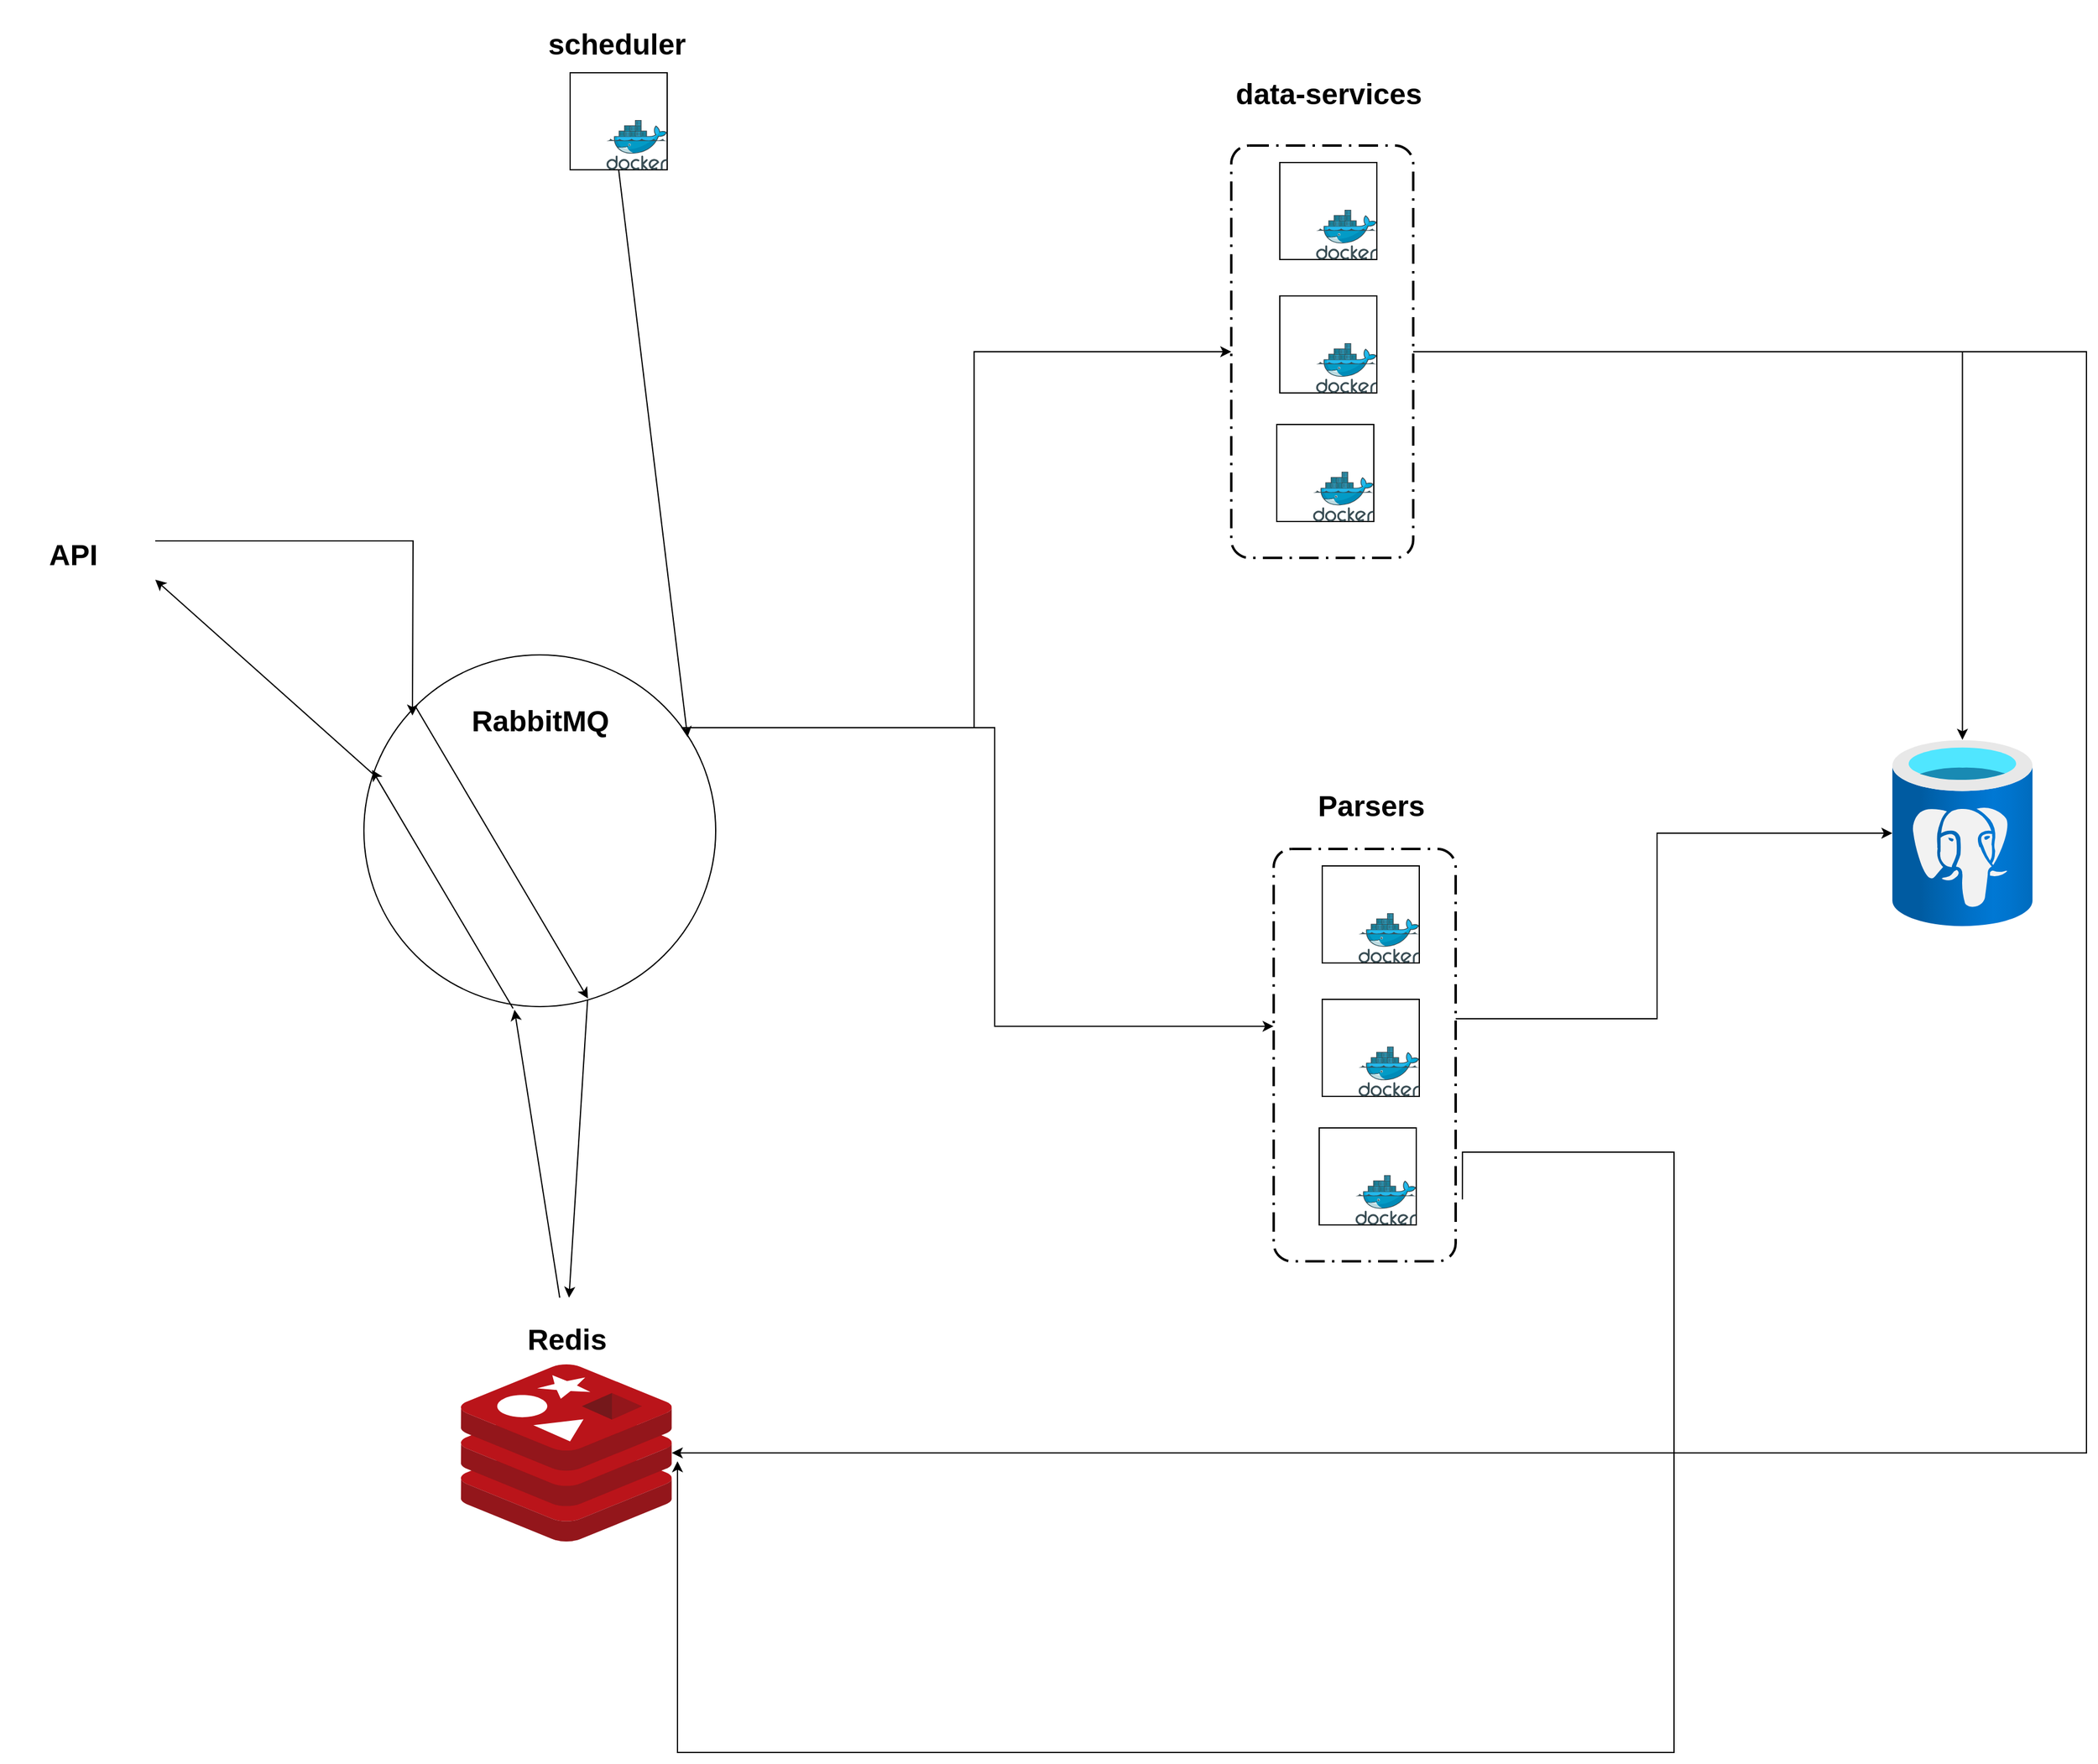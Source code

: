 <mxfile version="21.6.8" type="github">
  <diagram name="Страница — 1" id="_0kdB3KeLj1PQNf-HcTA">
    <mxGraphModel dx="4294" dy="3826" grid="1" gridSize="10" guides="1" tooltips="1" connect="1" arrows="1" fold="1" page="1" pageScale="1" pageWidth="827" pageHeight="1169" math="0" shadow="0">
      <root>
        <mxCell id="0" />
        <mxCell id="1" parent="0" />
        <mxCell id="TnImFBLKvnr9bpUtTZgD-70" value="" style="group" vertex="1" connectable="0" parent="1">
          <mxGeometry x="30" y="530" width="173.81" height="201" as="geometry" />
        </mxCell>
        <mxCell id="TnImFBLKvnr9bpUtTZgD-49" value="" style="image;sketch=0;aspect=fixed;html=1;points=[];align=center;fontSize=12;image=img/lib/mscae/Cache_Redis_Product.svg;" vertex="1" parent="TnImFBLKvnr9bpUtTZgD-70">
          <mxGeometry y="55" width="173.81" height="146" as="geometry" />
        </mxCell>
        <mxCell id="TnImFBLKvnr9bpUtTZgD-61" value="&lt;h1&gt;Redis&lt;/h1&gt;" style="text;html=1;align=center;verticalAlign=middle;resizable=0;points=[];autosize=1;strokeColor=none;fillColor=none;" vertex="1" parent="TnImFBLKvnr9bpUtTZgD-70">
          <mxGeometry x="41.9" width="90" height="70" as="geometry" />
        </mxCell>
        <mxCell id="TnImFBLKvnr9bpUtTZgD-89" value="" style="endArrow=classic;html=1;rounded=0;exitX=0.636;exitY=0.977;exitDx=0;exitDy=0;exitPerimeter=0;" edge="1" parent="1" source="TnImFBLKvnr9bpUtTZgD-58" target="TnImFBLKvnr9bpUtTZgD-61">
          <mxGeometry width="50" height="50" relative="1" as="geometry">
            <mxPoint x="70" y="500" as="sourcePoint" />
            <mxPoint x="181" y="621" as="targetPoint" />
          </mxGeometry>
        </mxCell>
        <mxCell id="TnImFBLKvnr9bpUtTZgD-91" value="" style="endArrow=classic;html=1;rounded=0;entryX=0.428;entryY=1.009;entryDx=0;entryDy=0;entryPerimeter=0;" edge="1" parent="1" source="TnImFBLKvnr9bpUtTZgD-61" target="TnImFBLKvnr9bpUtTZgD-58">
          <mxGeometry width="50" height="50" relative="1" as="geometry">
            <mxPoint x="51" y="670" as="sourcePoint" />
            <mxPoint x="10" y="489.5" as="targetPoint" />
          </mxGeometry>
        </mxCell>
        <mxCell id="TnImFBLKvnr9bpUtTZgD-69" value="" style="group" vertex="1" connectable="0" parent="1">
          <mxGeometry x="-350" y="-190" width="128" height="160" as="geometry" />
        </mxCell>
        <mxCell id="TnImFBLKvnr9bpUtTZgD-53" value="" style="shape=image;html=1;verticalAlign=top;verticalLabelPosition=bottom;labelBackgroundColor=#ffffff;imageAspect=0;aspect=fixed;image=https://cdn4.iconfinder.com/data/icons/socialcones/508/Telegram-128.png" vertex="1" parent="TnImFBLKvnr9bpUtTZgD-69">
          <mxGeometry width="128" height="128" as="geometry" />
        </mxCell>
        <mxCell id="TnImFBLKvnr9bpUtTZgD-54" value="&lt;h1&gt;API&lt;/h1&gt;&lt;div&gt;&lt;br&gt;&lt;/div&gt;" style="text;html=1;align=center;verticalAlign=middle;resizable=0;points=[];autosize=1;strokeColor=none;fillColor=none;" vertex="1" parent="TnImFBLKvnr9bpUtTZgD-69">
          <mxGeometry x="30" y="70" width="60" height="90" as="geometry" />
        </mxCell>
        <mxCell id="TnImFBLKvnr9bpUtTZgD-95" value="" style="group" vertex="1" connectable="0" parent="1">
          <mxGeometry x="-50" width="290" height="290" as="geometry" />
        </mxCell>
        <mxCell id="TnImFBLKvnr9bpUtTZgD-58" value="" style="ellipse;whiteSpace=wrap;html=1;aspect=fixed;" vertex="1" parent="TnImFBLKvnr9bpUtTZgD-95">
          <mxGeometry width="290" height="290" as="geometry" />
        </mxCell>
        <mxCell id="TnImFBLKvnr9bpUtTZgD-59" value="" style="shape=image;html=1;verticalAlign=top;verticalLabelPosition=bottom;labelBackgroundColor=#ffffff;imageAspect=0;aspect=fixed;image=https://cdn2.iconfinder.com/data/icons/spring-30/30/Rebbit-128.png" vertex="1" parent="TnImFBLKvnr9bpUtTZgD-95">
          <mxGeometry x="210" y="210" width="63" height="63" as="geometry" />
        </mxCell>
        <mxCell id="TnImFBLKvnr9bpUtTZgD-60" value="&lt;h1&gt;RabbitMQ&lt;/h1&gt;" style="text;html=1;align=center;verticalAlign=middle;resizable=0;points=[];autosize=1;strokeColor=none;fillColor=none;container=0;" vertex="1" parent="TnImFBLKvnr9bpUtTZgD-95">
          <mxGeometry x="75" y="20" width="140" height="70" as="geometry" />
        </mxCell>
        <mxCell id="TnImFBLKvnr9bpUtTZgD-88" value="" style="endArrow=classic;html=1;rounded=0;exitX=0;exitY=0;exitDx=0;exitDy=0;entryX=0.637;entryY=0.977;entryDx=0;entryDy=0;entryPerimeter=0;" edge="1" parent="TnImFBLKvnr9bpUtTZgD-95" source="TnImFBLKvnr9bpUtTZgD-58" target="TnImFBLKvnr9bpUtTZgD-58">
          <mxGeometry width="50" height="50" relative="1" as="geometry">
            <mxPoint x="-23.81" y="309" as="sourcePoint" />
            <mxPoint x="87.19" y="430" as="targetPoint" />
          </mxGeometry>
        </mxCell>
        <mxCell id="TnImFBLKvnr9bpUtTZgD-92" value="" style="endArrow=classic;html=1;rounded=0;exitX=0.424;exitY=1.005;exitDx=0;exitDy=0;exitPerimeter=0;entryX=0.023;entryY=0.327;entryDx=0;entryDy=0;entryPerimeter=0;" edge="1" parent="TnImFBLKvnr9bpUtTZgD-95" source="TnImFBLKvnr9bpUtTZgD-58" target="TnImFBLKvnr9bpUtTZgD-58">
          <mxGeometry width="50" height="50" relative="1" as="geometry">
            <mxPoint x="-20.81" y="500" as="sourcePoint" />
            <mxPoint x="-43.81" y="342" as="targetPoint" />
          </mxGeometry>
        </mxCell>
        <mxCell id="TnImFBLKvnr9bpUtTZgD-131" style="edgeStyle=orthogonalEdgeStyle;rounded=0;orthogonalLoop=1;jettySize=auto;html=1;exitX=1;exitY=0.75;exitDx=0;exitDy=0;" edge="1" parent="TnImFBLKvnr9bpUtTZgD-95" source="TnImFBLKvnr9bpUtTZgD-53">
          <mxGeometry relative="1" as="geometry">
            <mxPoint x="40" y="50" as="targetPoint" />
          </mxGeometry>
        </mxCell>
        <mxCell id="TnImFBLKvnr9bpUtTZgD-96" value="" style="group" vertex="1" connectable="0" parent="1">
          <mxGeometry x="700" y="90" width="155" height="410" as="geometry" />
        </mxCell>
        <mxCell id="TnImFBLKvnr9bpUtTZgD-81" value="" style="group" vertex="1" connectable="0" parent="TnImFBLKvnr9bpUtTZgD-96">
          <mxGeometry width="155" height="410" as="geometry" />
        </mxCell>
        <mxCell id="TnImFBLKvnr9bpUtTZgD-55" value="`" style="rounded=1;arcSize=10;dashed=1;fillColor=none;gradientColor=none;dashPattern=8 3 1 3;strokeWidth=2;" vertex="1" parent="TnImFBLKvnr9bpUtTZgD-81">
          <mxGeometry y="70" width="150" height="340" as="geometry" />
        </mxCell>
        <mxCell id="TnImFBLKvnr9bpUtTZgD-80" value="" style="group" vertex="1" connectable="0" parent="TnImFBLKvnr9bpUtTZgD-81">
          <mxGeometry x="25" width="130" height="394" as="geometry" />
        </mxCell>
        <mxCell id="TnImFBLKvnr9bpUtTZgD-56" value="&lt;h1&gt;Parsers&lt;/h1&gt;" style="text;html=1;align=center;verticalAlign=middle;resizable=0;points=[];autosize=1;strokeColor=none;fillColor=none;" vertex="1" parent="TnImFBLKvnr9bpUtTZgD-80">
          <mxGeometry width="110" height="70" as="geometry" />
        </mxCell>
        <mxCell id="TnImFBLKvnr9bpUtTZgD-74" value="v" style="group" vertex="1" connectable="0" parent="TnImFBLKvnr9bpUtTZgD-80">
          <mxGeometry x="15" y="194" width="115" height="200" as="geometry" />
        </mxCell>
        <mxCell id="TnImFBLKvnr9bpUtTZgD-75" value="" style="whiteSpace=wrap;html=1;aspect=fixed;" vertex="1" parent="TnImFBLKvnr9bpUtTZgD-74">
          <mxGeometry width="80" height="80" as="geometry" />
        </mxCell>
        <mxCell id="TnImFBLKvnr9bpUtTZgD-76" value="" style="image;sketch=0;aspect=fixed;html=1;points=[];align=center;fontSize=12;image=img/lib/mscae/Docker.svg;" vertex="1" parent="TnImFBLKvnr9bpUtTZgD-74">
          <mxGeometry x="30" y="39" width="50" height="41" as="geometry" />
        </mxCell>
        <mxCell id="TnImFBLKvnr9bpUtTZgD-77" value="v" style="group" vertex="1" connectable="0" parent="TnImFBLKvnr9bpUtTZgD-80">
          <mxGeometry x="15" y="84" width="80" height="80" as="geometry" />
        </mxCell>
        <mxCell id="TnImFBLKvnr9bpUtTZgD-78" value="" style="whiteSpace=wrap;html=1;aspect=fixed;" vertex="1" parent="TnImFBLKvnr9bpUtTZgD-77">
          <mxGeometry width="80" height="80" as="geometry" />
        </mxCell>
        <mxCell id="TnImFBLKvnr9bpUtTZgD-79" value="" style="image;sketch=0;aspect=fixed;html=1;points=[];align=center;fontSize=12;image=img/lib/mscae/Docker.svg;" vertex="1" parent="TnImFBLKvnr9bpUtTZgD-77">
          <mxGeometry x="30" y="39" width="50" height="41" as="geometry" />
        </mxCell>
        <mxCell id="TnImFBLKvnr9bpUtTZgD-73" value="v" style="group" vertex="1" connectable="0" parent="TnImFBLKvnr9bpUtTZgD-96">
          <mxGeometry x="37.5" y="300" width="80" height="80" as="geometry" />
        </mxCell>
        <mxCell id="TnImFBLKvnr9bpUtTZgD-4" value="" style="whiteSpace=wrap;html=1;aspect=fixed;" vertex="1" parent="TnImFBLKvnr9bpUtTZgD-73">
          <mxGeometry width="80" height="80" as="geometry" />
        </mxCell>
        <mxCell id="TnImFBLKvnr9bpUtTZgD-50" value="" style="image;sketch=0;aspect=fixed;html=1;points=[];align=center;fontSize=12;image=img/lib/mscae/Docker.svg;" vertex="1" parent="TnImFBLKvnr9bpUtTZgD-73">
          <mxGeometry x="30" y="39" width="50" height="41" as="geometry" />
        </mxCell>
        <mxCell id="TnImFBLKvnr9bpUtTZgD-105" value="" style="image;aspect=fixed;html=1;points=[];align=center;fontSize=12;image=img/lib/azure2/databases/Azure_Database_PostgreSQL_Server.svg;" vertex="1" parent="1">
          <mxGeometry x="1210" y="70" width="115.5" height="154" as="geometry" />
        </mxCell>
        <mxCell id="TnImFBLKvnr9bpUtTZgD-110" value="" style="group" vertex="1" connectable="0" parent="1">
          <mxGeometry x="665" y="-490" width="170" height="410" as="geometry" />
        </mxCell>
        <mxCell id="TnImFBLKvnr9bpUtTZgD-111" value="" style="group" vertex="1" connectable="0" parent="TnImFBLKvnr9bpUtTZgD-110">
          <mxGeometry width="170" height="410" as="geometry" />
        </mxCell>
        <mxCell id="TnImFBLKvnr9bpUtTZgD-112" value="`" style="rounded=1;arcSize=10;dashed=1;fillColor=none;gradientColor=none;dashPattern=8 3 1 3;strokeWidth=2;" vertex="1" parent="TnImFBLKvnr9bpUtTZgD-111">
          <mxGeometry y="70" width="150" height="340" as="geometry" />
        </mxCell>
        <mxCell id="TnImFBLKvnr9bpUtTZgD-113" value="" style="group" vertex="1" connectable="0" parent="TnImFBLKvnr9bpUtTZgD-111">
          <mxGeometry x="25" width="145" height="394" as="geometry" />
        </mxCell>
        <mxCell id="TnImFBLKvnr9bpUtTZgD-114" value="&lt;h1&gt;data-services&lt;/h1&gt;&lt;div&gt;&lt;br&gt;&lt;/div&gt;" style="text;html=1;align=center;verticalAlign=middle;resizable=0;points=[];autosize=1;strokeColor=none;fillColor=none;" vertex="1" parent="TnImFBLKvnr9bpUtTZgD-113">
          <mxGeometry x="-35" y="-10" width="180" height="90" as="geometry" />
        </mxCell>
        <mxCell id="TnImFBLKvnr9bpUtTZgD-115" value="v" style="group" vertex="1" connectable="0" parent="TnImFBLKvnr9bpUtTZgD-113">
          <mxGeometry x="15" y="194" width="115" height="200" as="geometry" />
        </mxCell>
        <mxCell id="TnImFBLKvnr9bpUtTZgD-116" value="" style="whiteSpace=wrap;html=1;aspect=fixed;" vertex="1" parent="TnImFBLKvnr9bpUtTZgD-115">
          <mxGeometry width="80" height="80" as="geometry" />
        </mxCell>
        <mxCell id="TnImFBLKvnr9bpUtTZgD-117" value="" style="image;sketch=0;aspect=fixed;html=1;points=[];align=center;fontSize=12;image=img/lib/mscae/Docker.svg;" vertex="1" parent="TnImFBLKvnr9bpUtTZgD-115">
          <mxGeometry x="30" y="39" width="50" height="41" as="geometry" />
        </mxCell>
        <mxCell id="TnImFBLKvnr9bpUtTZgD-118" value="v" style="group" vertex="1" connectable="0" parent="TnImFBLKvnr9bpUtTZgD-113">
          <mxGeometry x="15" y="84" width="80" height="80" as="geometry" />
        </mxCell>
        <mxCell id="TnImFBLKvnr9bpUtTZgD-119" value="" style="whiteSpace=wrap;html=1;aspect=fixed;" vertex="1" parent="TnImFBLKvnr9bpUtTZgD-118">
          <mxGeometry width="80" height="80" as="geometry" />
        </mxCell>
        <mxCell id="TnImFBLKvnr9bpUtTZgD-120" value="" style="image;sketch=0;aspect=fixed;html=1;points=[];align=center;fontSize=12;image=img/lib/mscae/Docker.svg;" vertex="1" parent="TnImFBLKvnr9bpUtTZgD-118">
          <mxGeometry x="30" y="39" width="50" height="41" as="geometry" />
        </mxCell>
        <mxCell id="TnImFBLKvnr9bpUtTZgD-121" value="v" style="group" vertex="1" connectable="0" parent="TnImFBLKvnr9bpUtTZgD-110">
          <mxGeometry x="37.5" y="300" width="80" height="80" as="geometry" />
        </mxCell>
        <mxCell id="TnImFBLKvnr9bpUtTZgD-122" value="" style="whiteSpace=wrap;html=1;aspect=fixed;" vertex="1" parent="TnImFBLKvnr9bpUtTZgD-121">
          <mxGeometry width="80" height="80" as="geometry" />
        </mxCell>
        <mxCell id="TnImFBLKvnr9bpUtTZgD-123" value="" style="image;sketch=0;aspect=fixed;html=1;points=[];align=center;fontSize=12;image=img/lib/mscae/Docker.svg;" vertex="1" parent="TnImFBLKvnr9bpUtTZgD-121">
          <mxGeometry x="30" y="39" width="50" height="41" as="geometry" />
        </mxCell>
        <mxCell id="TnImFBLKvnr9bpUtTZgD-125" style="edgeStyle=orthogonalEdgeStyle;rounded=0;orthogonalLoop=1;jettySize=auto;html=1;entryX=-0.001;entryY=0.43;entryDx=0;entryDy=0;entryPerimeter=0;" edge="1" parent="1" source="TnImFBLKvnr9bpUtTZgD-58" target="TnImFBLKvnr9bpUtTZgD-55">
          <mxGeometry relative="1" as="geometry">
            <Array as="points">
              <mxPoint x="470" y="60" />
              <mxPoint x="470" y="306" />
            </Array>
          </mxGeometry>
        </mxCell>
        <mxCell id="TnImFBLKvnr9bpUtTZgD-128" style="edgeStyle=orthogonalEdgeStyle;rounded=0;orthogonalLoop=1;jettySize=auto;html=1;" edge="1" parent="1" source="TnImFBLKvnr9bpUtTZgD-55" target="TnImFBLKvnr9bpUtTZgD-105">
          <mxGeometry relative="1" as="geometry">
            <Array as="points">
              <mxPoint x="1016" y="300" />
              <mxPoint x="1016" y="147" />
            </Array>
          </mxGeometry>
        </mxCell>
        <mxCell id="TnImFBLKvnr9bpUtTZgD-130" style="edgeStyle=orthogonalEdgeStyle;rounded=0;orthogonalLoop=1;jettySize=auto;html=1;entryX=1.027;entryY=0.547;entryDx=0;entryDy=0;entryPerimeter=0;exitX=1.037;exitY=0.85;exitDx=0;exitDy=0;exitPerimeter=0;" edge="1" parent="1" source="TnImFBLKvnr9bpUtTZgD-55" target="TnImFBLKvnr9bpUtTZgD-49">
          <mxGeometry relative="1" as="geometry">
            <mxPoint x="810" y="430" as="sourcePoint" />
            <Array as="points">
              <mxPoint x="856" y="410" />
              <mxPoint x="1030" y="410" />
              <mxPoint x="1030" y="905" />
            </Array>
          </mxGeometry>
        </mxCell>
        <mxCell id="TnImFBLKvnr9bpUtTZgD-133" value="" style="endArrow=classic;html=1;rounded=0;entryX=1;entryY=1;entryDx=0;entryDy=0;exitX=0.024;exitY=0.337;exitDx=0;exitDy=0;exitPerimeter=0;" edge="1" parent="1" source="TnImFBLKvnr9bpUtTZgD-58" target="TnImFBLKvnr9bpUtTZgD-53">
          <mxGeometry width="50" height="50" relative="1" as="geometry">
            <mxPoint x="200" y="60" as="sourcePoint" />
            <mxPoint x="-70" y="50" as="targetPoint" />
          </mxGeometry>
        </mxCell>
        <mxCell id="TnImFBLKvnr9bpUtTZgD-135" style="edgeStyle=orthogonalEdgeStyle;rounded=0;orthogonalLoop=1;jettySize=auto;html=1;entryX=0;entryY=0.5;entryDx=0;entryDy=0;" edge="1" parent="1" source="TnImFBLKvnr9bpUtTZgD-58" target="TnImFBLKvnr9bpUtTZgD-112">
          <mxGeometry relative="1" as="geometry">
            <Array as="points">
              <mxPoint x="453" y="60" />
              <mxPoint x="453" y="-250" />
            </Array>
          </mxGeometry>
        </mxCell>
        <mxCell id="TnImFBLKvnr9bpUtTZgD-136" style="edgeStyle=orthogonalEdgeStyle;rounded=0;orthogonalLoop=1;jettySize=auto;html=1;" edge="1" parent="1" source="TnImFBLKvnr9bpUtTZgD-112" target="TnImFBLKvnr9bpUtTZgD-105">
          <mxGeometry relative="1" as="geometry" />
        </mxCell>
        <mxCell id="TnImFBLKvnr9bpUtTZgD-137" style="edgeStyle=orthogonalEdgeStyle;rounded=0;orthogonalLoop=1;jettySize=auto;html=1;" edge="1" parent="1" source="TnImFBLKvnr9bpUtTZgD-112" target="TnImFBLKvnr9bpUtTZgD-49">
          <mxGeometry relative="1" as="geometry">
            <Array as="points">
              <mxPoint x="1370" y="-250" />
              <mxPoint x="1370" y="658" />
            </Array>
          </mxGeometry>
        </mxCell>
        <mxCell id="TnImFBLKvnr9bpUtTZgD-143" value="" style="group" vertex="1" connectable="0" parent="1">
          <mxGeometry x="100" y="-540" width="190" height="140" as="geometry" />
        </mxCell>
        <mxCell id="TnImFBLKvnr9bpUtTZgD-141" value="" style="group" vertex="1" connectable="0" parent="TnImFBLKvnr9bpUtTZgD-143">
          <mxGeometry x="20" y="60" width="80" height="80" as="geometry" />
        </mxCell>
        <mxCell id="TnImFBLKvnr9bpUtTZgD-139" value="" style="whiteSpace=wrap;html=1;aspect=fixed;" vertex="1" parent="TnImFBLKvnr9bpUtTZgD-141">
          <mxGeometry width="80" height="80" as="geometry" />
        </mxCell>
        <mxCell id="TnImFBLKvnr9bpUtTZgD-140" value="" style="image;sketch=0;aspect=fixed;html=1;points=[];align=center;fontSize=12;image=img/lib/mscae/Docker.svg;" vertex="1" parent="TnImFBLKvnr9bpUtTZgD-141">
          <mxGeometry x="30" y="39" width="50" height="41" as="geometry" />
        </mxCell>
        <mxCell id="TnImFBLKvnr9bpUtTZgD-142" value="&lt;h1 style=&quot;border-color: var(--border-color);&quot;&gt;scheduler&lt;/h1&gt;" style="text;whiteSpace=wrap;html=1;" vertex="1" parent="TnImFBLKvnr9bpUtTZgD-143">
          <mxGeometry width="190" height="100" as="geometry" />
        </mxCell>
        <mxCell id="TnImFBLKvnr9bpUtTZgD-145" value="" style="endArrow=classic;html=1;rounded=0;exitX=0.5;exitY=1;exitDx=0;exitDy=0;entryX=0.92;entryY=0.234;entryDx=0;entryDy=0;entryPerimeter=0;" edge="1" parent="1" source="TnImFBLKvnr9bpUtTZgD-139" target="TnImFBLKvnr9bpUtTZgD-58">
          <mxGeometry width="50" height="50" relative="1" as="geometry">
            <mxPoint x="320" y="-170" as="sourcePoint" />
            <mxPoint x="370" y="-220" as="targetPoint" />
          </mxGeometry>
        </mxCell>
      </root>
    </mxGraphModel>
  </diagram>
</mxfile>
